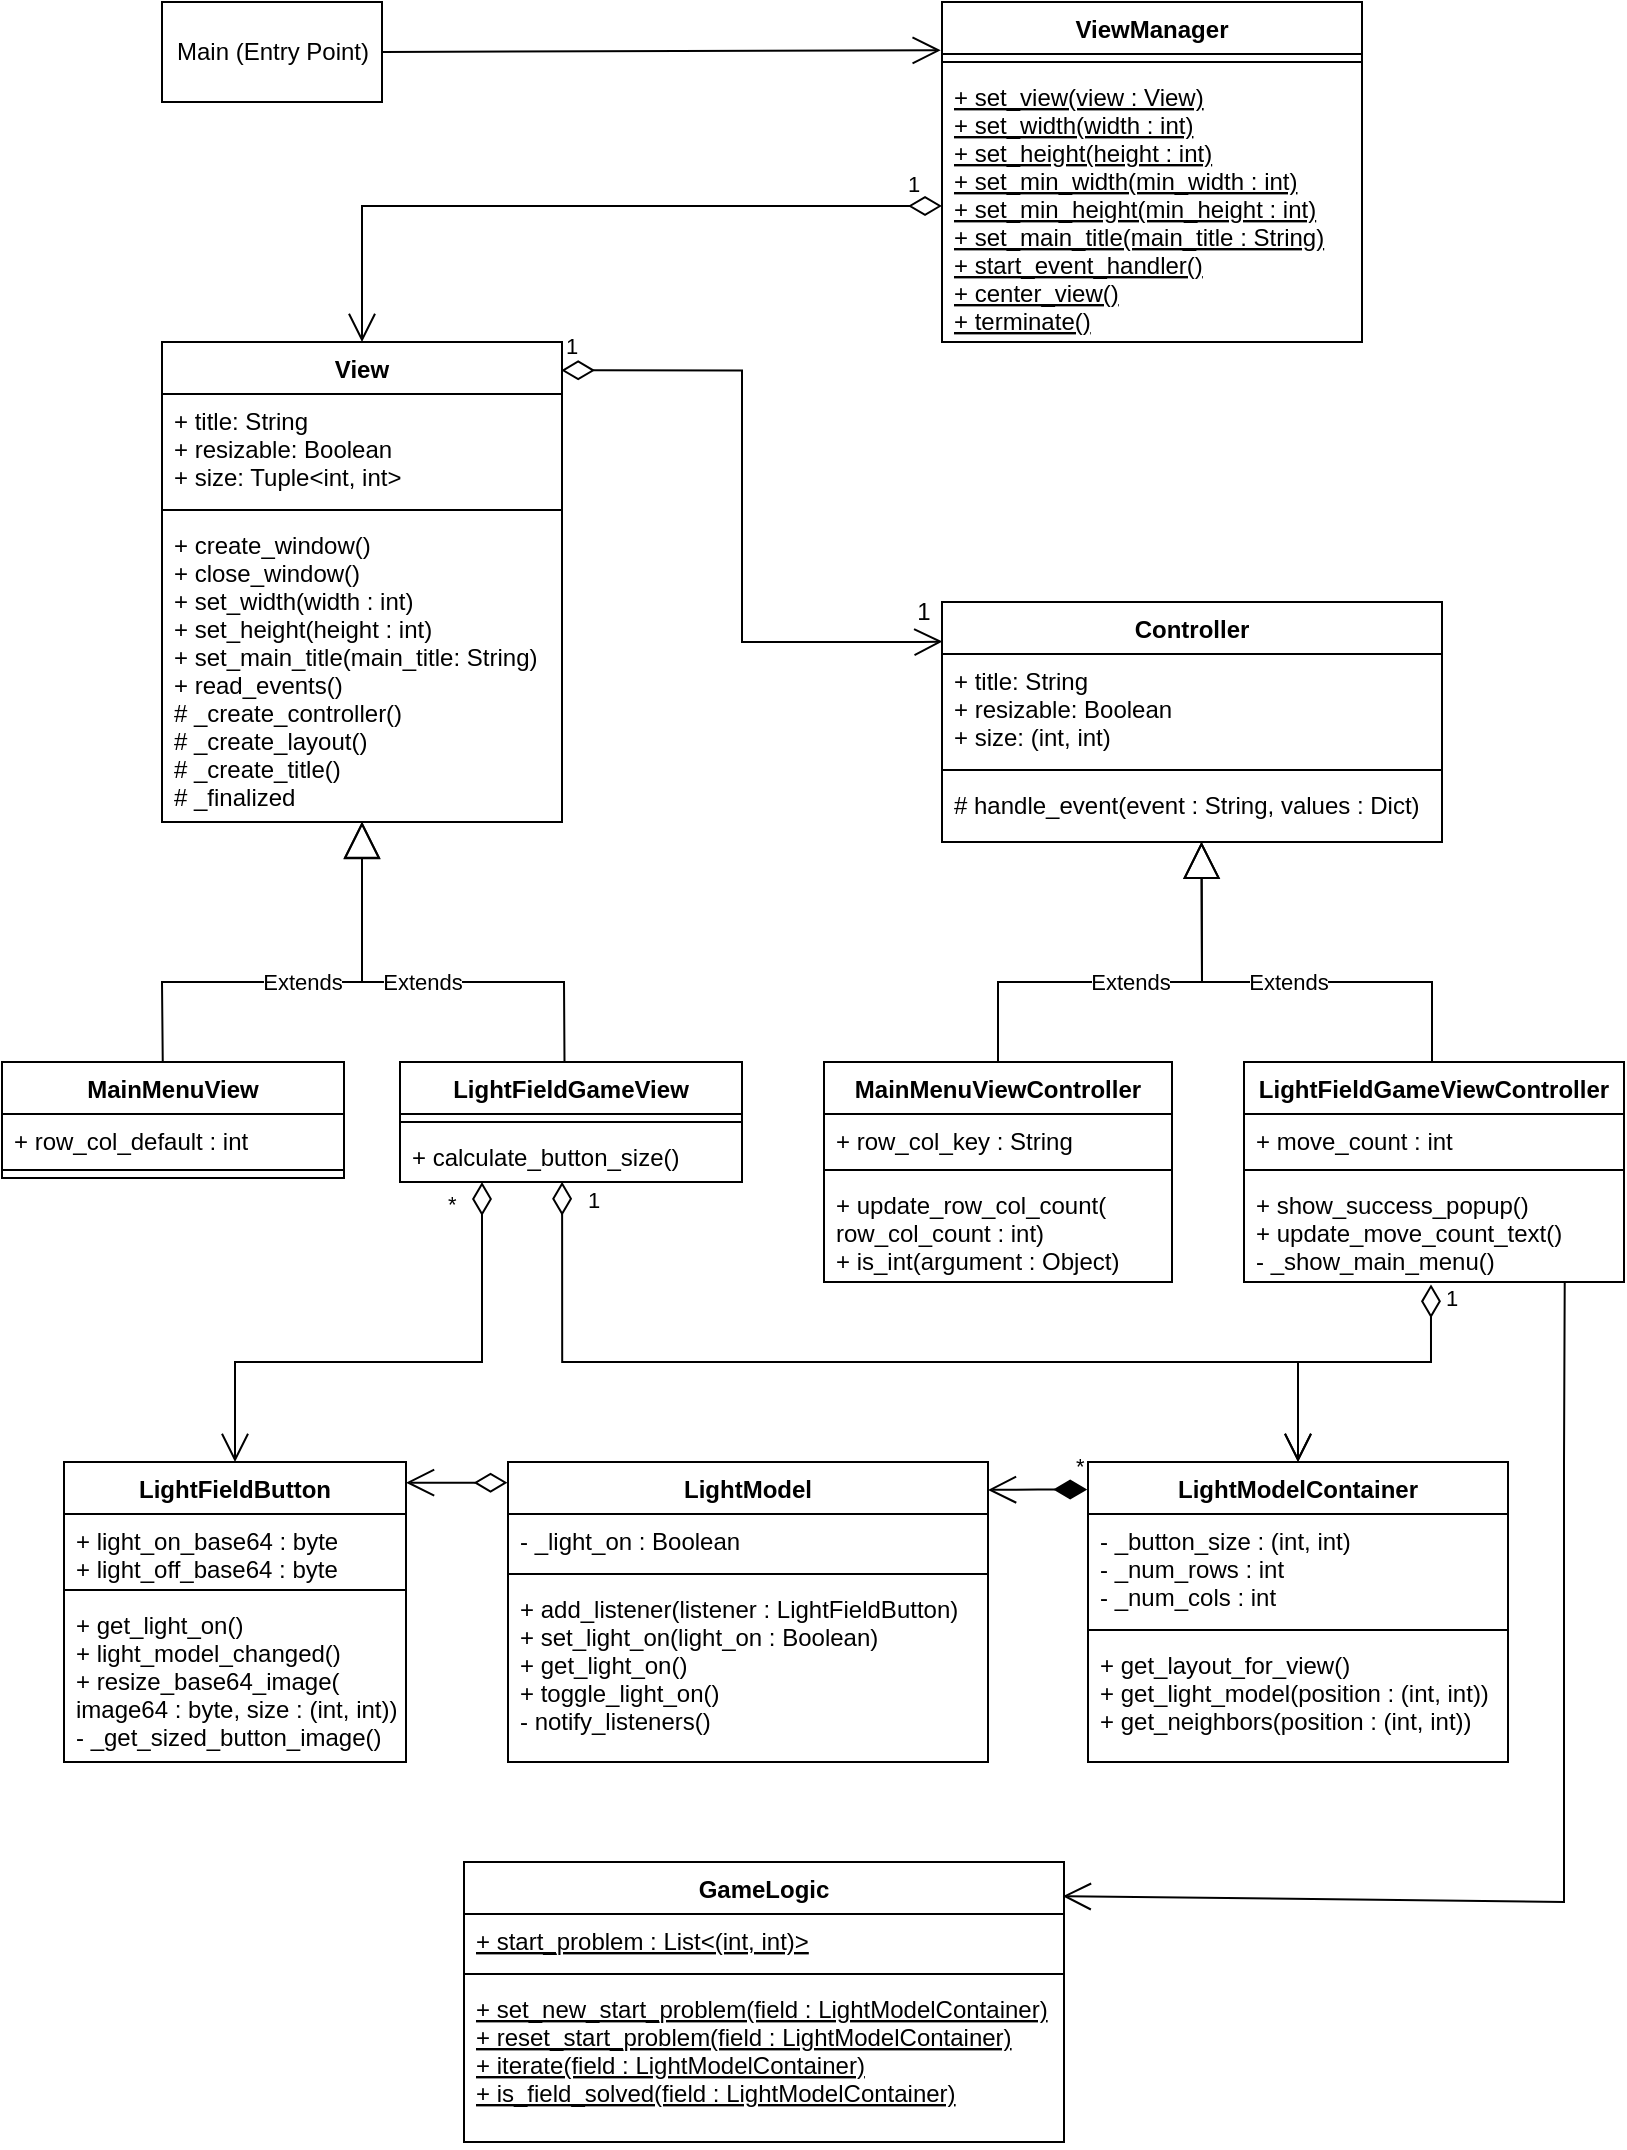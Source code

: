 <mxfile version="20.8.16" type="device"><diagram id="C5RBs43oDa-KdzZeNtuy" name="Page-1"><mxGraphModel dx="1838" dy="1126" grid="1" gridSize="10" guides="1" tooltips="1" connect="1" arrows="1" fold="1" page="1" pageScale="1" pageWidth="827" pageHeight="1169" math="0" shadow="0"><root><mxCell id="WIyWlLk6GJQsqaUBKTNV-0"/><mxCell id="WIyWlLk6GJQsqaUBKTNV-1" parent="WIyWlLk6GJQsqaUBKTNV-0"/><mxCell id="ZF4Zq4uF0TJ5nXS5oKdK-0" value="View" style="swimlane;fontStyle=1;align=center;verticalAlign=top;childLayout=stackLayout;horizontal=1;startSize=26;horizontalStack=0;resizeParent=1;resizeParentMax=0;resizeLast=0;collapsible=1;marginBottom=0;" parent="WIyWlLk6GJQsqaUBKTNV-1" vertex="1"><mxGeometry x="89" y="210" width="200" height="240" as="geometry"><mxRectangle x="331" y="310" width="70" height="30" as="alternateBounds"/></mxGeometry></mxCell><mxCell id="ZF4Zq4uF0TJ5nXS5oKdK-1" value="+ title: String&#10;+ resizable: Boolean&#10;+ size: Tuple&lt;int, int&gt;" style="text;strokeColor=none;fillColor=none;align=left;verticalAlign=top;spacingLeft=4;spacingRight=4;overflow=hidden;rotatable=0;points=[[0,0.5],[1,0.5]];portConstraint=eastwest;" parent="ZF4Zq4uF0TJ5nXS5oKdK-0" vertex="1"><mxGeometry y="26" width="200" height="54" as="geometry"/></mxCell><mxCell id="ZF4Zq4uF0TJ5nXS5oKdK-2" value="" style="line;strokeWidth=1;fillColor=none;align=left;verticalAlign=middle;spacingTop=-1;spacingLeft=3;spacingRight=3;rotatable=0;labelPosition=right;points=[];portConstraint=eastwest;strokeColor=inherit;" parent="ZF4Zq4uF0TJ5nXS5oKdK-0" vertex="1"><mxGeometry y="80" width="200" height="8" as="geometry"/></mxCell><mxCell id="ZF4Zq4uF0TJ5nXS5oKdK-3" value="+ create_window()&#10;+ close_window()&#10;+ set_width(width : int)&#10;+ set_height(height : int)&#10;+ set_main_title(main_title: String)&#10;+ read_events()&#10;# _create_controller()&#10;# _create_layout()&#10;# _create_title()&#10;# _finalized" style="text;strokeColor=none;fillColor=none;align=left;verticalAlign=top;spacingLeft=4;spacingRight=4;overflow=hidden;rotatable=0;points=[[0,0.5],[1,0.5]];portConstraint=eastwest;" parent="ZF4Zq4uF0TJ5nXS5oKdK-0" vertex="1"><mxGeometry y="88" width="200" height="152" as="geometry"/></mxCell><mxCell id="ZF4Zq4uF0TJ5nXS5oKdK-4" value="Extends" style="endArrow=block;endSize=16;endFill=0;html=1;rounded=0;exitX=0.47;exitY=-0.009;exitDx=0;exitDy=0;entryX=0.5;entryY=1;entryDx=0;entryDy=0;exitPerimeter=0;" parent="WIyWlLk6GJQsqaUBKTNV-1" source="Averi48yDeQcdV1van7F-58" target="ZF4Zq4uF0TJ5nXS5oKdK-0" edge="1"><mxGeometry width="160" relative="1" as="geometry"><mxPoint x="89.199" y="569.64" as="sourcePoint"/><mxPoint x="189" y="470" as="targetPoint"/><Array as="points"><mxPoint x="89" y="530"/><mxPoint x="189" y="530"/></Array></mxGeometry></mxCell><mxCell id="ZF4Zq4uF0TJ5nXS5oKdK-5" value="Extends" style="endArrow=block;endSize=16;endFill=0;html=1;rounded=0;exitX=0.481;exitY=-0.006;exitDx=0;exitDy=0;entryX=0.5;entryY=0.998;entryDx=0;entryDy=0;entryPerimeter=0;exitPerimeter=0;" parent="WIyWlLk6GJQsqaUBKTNV-1" source="Averi48yDeQcdV1van7F-50" target="ZF4Zq4uF0TJ5nXS5oKdK-3" edge="1"><mxGeometry width="160" relative="1" as="geometry"><mxPoint x="289" y="570" as="sourcePoint"/><mxPoint x="189" y="490" as="targetPoint"/><Array as="points"><mxPoint x="290" y="530"/><mxPoint x="189" y="530"/></Array></mxGeometry></mxCell><mxCell id="ZF4Zq4uF0TJ5nXS5oKdK-16" value="Controller" style="swimlane;fontStyle=1;align=center;verticalAlign=top;childLayout=stackLayout;horizontal=1;startSize=26;horizontalStack=0;resizeParent=1;resizeParentMax=0;resizeLast=0;collapsible=1;marginBottom=0;" parent="WIyWlLk6GJQsqaUBKTNV-1" vertex="1"><mxGeometry x="479" y="340" width="250" height="120" as="geometry"><mxRectangle x="331" y="310" width="70" height="30" as="alternateBounds"/></mxGeometry></mxCell><mxCell id="ZF4Zq4uF0TJ5nXS5oKdK-17" value="+ title: String&#10;+ resizable: Boolean&#10;+ size: (int, int)" style="text;strokeColor=none;fillColor=none;align=left;verticalAlign=top;spacingLeft=4;spacingRight=4;overflow=hidden;rotatable=0;points=[[0,0.5],[1,0.5]];portConstraint=eastwest;" parent="ZF4Zq4uF0TJ5nXS5oKdK-16" vertex="1"><mxGeometry y="26" width="250" height="54" as="geometry"/></mxCell><mxCell id="ZF4Zq4uF0TJ5nXS5oKdK-18" value="" style="line;strokeWidth=1;fillColor=none;align=left;verticalAlign=middle;spacingTop=-1;spacingLeft=3;spacingRight=3;rotatable=0;labelPosition=right;points=[];portConstraint=eastwest;strokeColor=inherit;" parent="ZF4Zq4uF0TJ5nXS5oKdK-16" vertex="1"><mxGeometry y="80" width="250" height="8" as="geometry"/></mxCell><mxCell id="ZF4Zq4uF0TJ5nXS5oKdK-19" value="# handle_event(event : String, values : Dict)" style="text;strokeColor=none;fillColor=none;align=left;verticalAlign=top;spacingLeft=4;spacingRight=4;overflow=hidden;rotatable=0;points=[[0,0.5],[1,0.5]];portConstraint=eastwest;" parent="ZF4Zq4uF0TJ5nXS5oKdK-16" vertex="1"><mxGeometry y="88" width="250" height="32" as="geometry"/></mxCell><mxCell id="-4Qqn3Kjbtr1k5ZhzK3o-0" value="Extends" style="endArrow=block;endSize=16;endFill=0;html=1;rounded=0;exitX=0.5;exitY=0;exitDx=0;exitDy=0;entryX=0.519;entryY=0.996;entryDx=0;entryDy=0;entryPerimeter=0;" parent="WIyWlLk6GJQsqaUBKTNV-1" source="Averi48yDeQcdV1van7F-41" target="ZF4Zq4uF0TJ5nXS5oKdK-19" edge="1"><mxGeometry width="160" relative="1" as="geometry"><mxPoint x="509" y="570" as="sourcePoint"/><mxPoint x="609" y="470" as="targetPoint"/><Array as="points"><mxPoint x="507" y="530"/><mxPoint x="609" y="530"/></Array></mxGeometry></mxCell><mxCell id="-4Qqn3Kjbtr1k5ZhzK3o-1" value="Extends" style="endArrow=block;endSize=16;endFill=0;html=1;rounded=0;exitX=0.5;exitY=0;exitDx=0;exitDy=0;entryX=0.519;entryY=0.997;entryDx=0;entryDy=0;entryPerimeter=0;" parent="WIyWlLk6GJQsqaUBKTNV-1" target="ZF4Zq4uF0TJ5nXS5oKdK-19" edge="1"><mxGeometry width="160" relative="1" as="geometry"><mxPoint x="724" y="570" as="sourcePoint"/><mxPoint x="659" y="480" as="targetPoint"/><Array as="points"><mxPoint x="724" y="530"/><mxPoint x="609" y="530"/></Array></mxGeometry></mxCell><mxCell id="Averi48yDeQcdV1van7F-1" value="Main (Entry Point)" style="html=1;" vertex="1" parent="WIyWlLk6GJQsqaUBKTNV-1"><mxGeometry x="89" y="40" width="110" height="50" as="geometry"/></mxCell><mxCell id="Averi48yDeQcdV1van7F-2" value="ViewManager" style="swimlane;fontStyle=1;align=center;verticalAlign=top;childLayout=stackLayout;horizontal=1;startSize=26;horizontalStack=0;resizeParent=1;resizeParentMax=0;resizeLast=0;collapsible=1;marginBottom=0;" vertex="1" parent="WIyWlLk6GJQsqaUBKTNV-1"><mxGeometry x="479" y="40" width="210" height="170" as="geometry"/></mxCell><mxCell id="Averi48yDeQcdV1van7F-4" value="" style="line;strokeWidth=1;fillColor=none;align=left;verticalAlign=middle;spacingTop=-1;spacingLeft=3;spacingRight=3;rotatable=0;labelPosition=right;points=[];portConstraint=eastwest;strokeColor=inherit;" vertex="1" parent="Averi48yDeQcdV1van7F-2"><mxGeometry y="26" width="210" height="8" as="geometry"/></mxCell><mxCell id="Averi48yDeQcdV1van7F-5" value="+ set_view(view : View)&#10;+ set_width(width : int)&#10;+ set_height(height : int)&#10;+ set_min_width(min_width : int)&#10;+ set_min_height(min_height : int)&#10;+ set_main_title(main_title : String)&#10;+ start_event_handler()&#10;+ center_view()&#10;+ terminate()" style="text;strokeColor=none;fillColor=none;align=left;verticalAlign=top;spacingLeft=4;spacingRight=4;overflow=hidden;rotatable=0;points=[[0,0.5],[1,0.5]];portConstraint=eastwest;fontStyle=4" vertex="1" parent="Averi48yDeQcdV1van7F-2"><mxGeometry y="34" width="210" height="136" as="geometry"/></mxCell><mxCell id="Averi48yDeQcdV1van7F-8" value="" style="endArrow=open;endFill=1;endSize=12;html=1;rounded=0;entryX=-0.003;entryY=0.142;entryDx=0;entryDy=0;entryPerimeter=0;exitX=1;exitY=0.5;exitDx=0;exitDy=0;" edge="1" parent="WIyWlLk6GJQsqaUBKTNV-1" source="Averi48yDeQcdV1van7F-1" target="Averi48yDeQcdV1van7F-2"><mxGeometry width="160" relative="1" as="geometry"><mxPoint x="230" y="64.66" as="sourcePoint"/><mxPoint x="390" y="64.66" as="targetPoint"/></mxGeometry></mxCell><mxCell id="Averi48yDeQcdV1van7F-9" value="LightFieldButton" style="swimlane;fontStyle=1;align=center;verticalAlign=top;childLayout=stackLayout;horizontal=1;startSize=26;horizontalStack=0;resizeParent=1;resizeParentMax=0;resizeLast=0;collapsible=1;marginBottom=0;" vertex="1" parent="WIyWlLk6GJQsqaUBKTNV-1"><mxGeometry x="40" y="770" width="171" height="150" as="geometry"/></mxCell><mxCell id="Averi48yDeQcdV1van7F-10" value="+ light_on_base64 : byte&#10;+ light_off_base64 : byte" style="text;strokeColor=none;fillColor=none;align=left;verticalAlign=top;spacingLeft=4;spacingRight=4;overflow=hidden;rotatable=0;points=[[0,0.5],[1,0.5]];portConstraint=eastwest;" vertex="1" parent="Averi48yDeQcdV1van7F-9"><mxGeometry y="26" width="171" height="34" as="geometry"/></mxCell><mxCell id="Averi48yDeQcdV1van7F-11" value="" style="line;strokeWidth=1;fillColor=none;align=left;verticalAlign=middle;spacingTop=-1;spacingLeft=3;spacingRight=3;rotatable=0;labelPosition=right;points=[];portConstraint=eastwest;strokeColor=inherit;" vertex="1" parent="Averi48yDeQcdV1van7F-9"><mxGeometry y="60" width="171" height="8" as="geometry"/></mxCell><mxCell id="Averi48yDeQcdV1van7F-12" value="+ get_light_on()&#10;+ light_model_changed()&#10;+ resize_base64_image(&#10;image64 : byte, size : (int, int))&#10;- _get_sized_button_image()" style="text;strokeColor=none;fillColor=none;align=left;verticalAlign=top;spacingLeft=4;spacingRight=4;overflow=hidden;rotatable=0;points=[[0,0.5],[1,0.5]];portConstraint=eastwest;fontStyle=0" vertex="1" parent="Averi48yDeQcdV1van7F-9"><mxGeometry y="68" width="171" height="82" as="geometry"/></mxCell><mxCell id="Averi48yDeQcdV1van7F-13" value="LightModel" style="swimlane;fontStyle=1;align=center;verticalAlign=top;childLayout=stackLayout;horizontal=1;startSize=26;horizontalStack=0;resizeParent=1;resizeParentMax=0;resizeLast=0;collapsible=1;marginBottom=0;" vertex="1" parent="WIyWlLk6GJQsqaUBKTNV-1"><mxGeometry x="262" y="770" width="240" height="150" as="geometry"/></mxCell><mxCell id="Averi48yDeQcdV1van7F-14" value="- _light_on : Boolean" style="text;strokeColor=none;fillColor=none;align=left;verticalAlign=top;spacingLeft=4;spacingRight=4;overflow=hidden;rotatable=0;points=[[0,0.5],[1,0.5]];portConstraint=eastwest;" vertex="1" parent="Averi48yDeQcdV1van7F-13"><mxGeometry y="26" width="240" height="26" as="geometry"/></mxCell><mxCell id="Averi48yDeQcdV1van7F-15" value="" style="line;strokeWidth=1;fillColor=none;align=left;verticalAlign=middle;spacingTop=-1;spacingLeft=3;spacingRight=3;rotatable=0;labelPosition=right;points=[];portConstraint=eastwest;strokeColor=inherit;" vertex="1" parent="Averi48yDeQcdV1van7F-13"><mxGeometry y="52" width="240" height="8" as="geometry"/></mxCell><mxCell id="Averi48yDeQcdV1van7F-16" value="+ add_listener(listener : LightFieldButton)&#10;+ set_light_on(light_on : Boolean)&#10;+ get_light_on()&#10;+ toggle_light_on()&#10;- notify_listeners()" style="text;strokeColor=none;fillColor=none;align=left;verticalAlign=top;spacingLeft=4;spacingRight=4;overflow=hidden;rotatable=0;points=[[0,0.5],[1,0.5]];portConstraint=eastwest;" vertex="1" parent="Averi48yDeQcdV1van7F-13"><mxGeometry y="60" width="240" height="90" as="geometry"/></mxCell><mxCell id="Averi48yDeQcdV1van7F-17" value="LightModelContainer" style="swimlane;fontStyle=1;align=center;verticalAlign=top;childLayout=stackLayout;horizontal=1;startSize=26;horizontalStack=0;resizeParent=1;resizeParentMax=0;resizeLast=0;collapsible=1;marginBottom=0;" vertex="1" parent="WIyWlLk6GJQsqaUBKTNV-1"><mxGeometry x="552" y="770" width="210" height="150" as="geometry"/></mxCell><mxCell id="Averi48yDeQcdV1van7F-18" value="- _button_size : (int, int)&#10;- _num_rows : int&#10;- _num_cols : int" style="text;strokeColor=none;fillColor=none;align=left;verticalAlign=top;spacingLeft=4;spacingRight=4;overflow=hidden;rotatable=0;points=[[0,0.5],[1,0.5]];portConstraint=eastwest;" vertex="1" parent="Averi48yDeQcdV1van7F-17"><mxGeometry y="26" width="210" height="54" as="geometry"/></mxCell><mxCell id="Averi48yDeQcdV1van7F-19" value="" style="line;strokeWidth=1;fillColor=none;align=left;verticalAlign=middle;spacingTop=-1;spacingLeft=3;spacingRight=3;rotatable=0;labelPosition=right;points=[];portConstraint=eastwest;strokeColor=inherit;" vertex="1" parent="Averi48yDeQcdV1van7F-17"><mxGeometry y="80" width="210" height="8" as="geometry"/></mxCell><mxCell id="Averi48yDeQcdV1van7F-20" value="+ get_layout_for_view()&#10;+ get_light_model(position : (int, int))&#10;+ get_neighbors(position : (int, int))&#10;" style="text;strokeColor=none;fillColor=none;align=left;verticalAlign=top;spacingLeft=4;spacingRight=4;overflow=hidden;rotatable=0;points=[[0,0.5],[1,0.5]];portConstraint=eastwest;" vertex="1" parent="Averi48yDeQcdV1van7F-17"><mxGeometry y="88" width="210" height="62" as="geometry"/></mxCell><mxCell id="Averi48yDeQcdV1van7F-21" value="" style="group" vertex="1" connectable="0" parent="WIyWlLk6GJQsqaUBKTNV-1"><mxGeometry x="379" y="224" width="121" height="136" as="geometry"/></mxCell><mxCell id="-4Qqn3Kjbtr1k5ZhzK3o-5" value="1" style="text;html=1;strokeColor=none;fillColor=none;align=center;verticalAlign=middle;whiteSpace=wrap;rounded=0;" parent="Averi48yDeQcdV1van7F-21" vertex="1"><mxGeometry x="61" y="106" width="60" height="30" as="geometry"/></mxCell><mxCell id="Averi48yDeQcdV1van7F-0" value="1" style="endArrow=open;html=1;endSize=12;startArrow=diamondThin;startSize=14;startFill=0;edgeStyle=orthogonalEdgeStyle;align=left;verticalAlign=bottom;rounded=0;exitX=0.998;exitY=0.059;exitDx=0;exitDy=0;exitPerimeter=0;entryX=0.001;entryY=0.165;entryDx=0;entryDy=0;entryPerimeter=0;" edge="1" parent="Averi48yDeQcdV1van7F-21" source="ZF4Zq4uF0TJ5nXS5oKdK-0" target="ZF4Zq4uF0TJ5nXS5oKdK-16"><mxGeometry x="-1" y="3" relative="1" as="geometry"><mxPoint x="-60" y="126" as="sourcePoint"/><mxPoint x="90" y="116" as="targetPoint"/><Array as="points"><mxPoint/><mxPoint y="136"/><mxPoint x="90" y="136"/></Array></mxGeometry></mxCell><mxCell id="Averi48yDeQcdV1van7F-22" value="" style="endArrow=open;html=1;endSize=12;startArrow=diamondThin;startSize=14;startFill=0;edgeStyle=orthogonalEdgeStyle;align=left;verticalAlign=bottom;rounded=0;exitX=-0.001;exitY=0.069;exitDx=0;exitDy=0;exitPerimeter=0;entryX=1;entryY=0.069;entryDx=0;entryDy=0;entryPerimeter=0;" edge="1" parent="WIyWlLk6GJQsqaUBKTNV-1" source="Averi48yDeQcdV1van7F-13" target="Averi48yDeQcdV1van7F-9"><mxGeometry x="-1" y="3" relative="1" as="geometry"><mxPoint x="256" y="730" as="sourcePoint"/><mxPoint x="222" y="790" as="targetPoint"/><Array as="points"/></mxGeometry></mxCell><mxCell id="Averi48yDeQcdV1van7F-23" value="*" style="endArrow=open;html=1;endSize=12;startArrow=diamondThin;startSize=14;startFill=1;edgeStyle=orthogonalEdgeStyle;align=left;verticalAlign=bottom;rounded=0;exitX=-0.002;exitY=0.092;exitDx=0;exitDy=0;exitPerimeter=0;entryX=1;entryY=0.093;entryDx=0;entryDy=0;entryPerimeter=0;" edge="1" parent="WIyWlLk6GJQsqaUBKTNV-1" source="Averi48yDeQcdV1van7F-17" target="Averi48yDeQcdV1van7F-13"><mxGeometry x="-0.693" y="-3" relative="1" as="geometry"><mxPoint x="512" y="960" as="sourcePoint"/><mxPoint x="672" y="960" as="targetPoint"/><mxPoint as="offset"/></mxGeometry></mxCell><mxCell id="Averi48yDeQcdV1van7F-24" value="1" style="endArrow=open;html=1;endSize=12;startArrow=diamondThin;startSize=14;startFill=0;edgeStyle=orthogonalEdgeStyle;align=left;verticalAlign=bottom;rounded=0;entryX=0.5;entryY=0;entryDx=0;entryDy=0;exitX=0.474;exitY=0.996;exitDx=0;exitDy=0;exitPerimeter=0;" edge="1" parent="WIyWlLk6GJQsqaUBKTNV-1" source="Averi48yDeQcdV1van7F-53" target="Averi48yDeQcdV1van7F-17"><mxGeometry x="-0.929" y="11" relative="1" as="geometry"><mxPoint x="360" y="670" as="sourcePoint"/><mxPoint x="410" y="640" as="targetPoint"/><Array as="points"><mxPoint x="289" y="720"/><mxPoint x="657" y="720"/></Array><mxPoint as="offset"/></mxGeometry></mxCell><mxCell id="Averi48yDeQcdV1van7F-25" value="1" style="endArrow=open;html=1;endSize=12;startArrow=diamondThin;startSize=14;startFill=0;edgeStyle=orthogonalEdgeStyle;align=left;verticalAlign=bottom;rounded=0;entryX=0.5;entryY=0;entryDx=0;entryDy=0;exitX=0.492;exitY=1.023;exitDx=0;exitDy=0;exitPerimeter=0;" edge="1" parent="WIyWlLk6GJQsqaUBKTNV-1" source="Averi48yDeQcdV1van7F-36" target="Averi48yDeQcdV1van7F-17"><mxGeometry x="-0.793" y="6" relative="1" as="geometry"><mxPoint x="700" y="700" as="sourcePoint"/><mxPoint x="670" y="680" as="targetPoint"/><Array as="points"><mxPoint x="724" y="720"/><mxPoint x="657" y="720"/></Array><mxPoint as="offset"/></mxGeometry></mxCell><mxCell id="Averi48yDeQcdV1van7F-26" value="GameLogic" style="swimlane;fontStyle=1;align=center;verticalAlign=top;childLayout=stackLayout;horizontal=1;startSize=26;horizontalStack=0;resizeParent=1;resizeParentMax=0;resizeLast=0;collapsible=1;marginBottom=0;" vertex="1" parent="WIyWlLk6GJQsqaUBKTNV-1"><mxGeometry x="240" y="970" width="300" height="140" as="geometry"/></mxCell><mxCell id="Averi48yDeQcdV1van7F-27" value="+ start_problem : List&lt;(int, int)&gt;" style="text;strokeColor=none;fillColor=none;align=left;verticalAlign=top;spacingLeft=4;spacingRight=4;overflow=hidden;rotatable=0;points=[[0,0.5],[1,0.5]];portConstraint=eastwest;fontStyle=4" vertex="1" parent="Averi48yDeQcdV1van7F-26"><mxGeometry y="26" width="300" height="26" as="geometry"/></mxCell><mxCell id="Averi48yDeQcdV1van7F-28" value="" style="line;strokeWidth=1;fillColor=none;align=left;verticalAlign=middle;spacingTop=-1;spacingLeft=3;spacingRight=3;rotatable=0;labelPosition=right;points=[];portConstraint=eastwest;strokeColor=inherit;" vertex="1" parent="Averi48yDeQcdV1van7F-26"><mxGeometry y="52" width="300" height="8" as="geometry"/></mxCell><mxCell id="Averi48yDeQcdV1van7F-29" value="+ set_new_start_problem(field : LightModelContainer)&#10;+ reset_start_problem(field : LightModelContainer)&#10;+ iterate(field : LightModelContainer)&#10;+ is_field_solved(field : LightModelContainer)" style="text;strokeColor=none;fillColor=none;align=left;verticalAlign=top;spacingLeft=4;spacingRight=4;overflow=hidden;rotatable=0;points=[[0,0.5],[1,0.5]];portConstraint=eastwest;fontStyle=4" vertex="1" parent="Averi48yDeQcdV1van7F-26"><mxGeometry y="60" width="300" height="80" as="geometry"/></mxCell><mxCell id="Averi48yDeQcdV1van7F-30" value="" style="endArrow=open;endFill=1;endSize=12;html=1;rounded=0;exitX=0.844;exitY=1.002;exitDx=0;exitDy=0;entryX=0.998;entryY=0.122;entryDx=0;entryDy=0;entryPerimeter=0;exitPerimeter=0;" edge="1" parent="WIyWlLk6GJQsqaUBKTNV-1" source="Averi48yDeQcdV1van7F-36" target="Averi48yDeQcdV1van7F-26"><mxGeometry width="160" relative="1" as="geometry"><mxPoint x="771.5" y="660" as="sourcePoint"/><mxPoint x="580" y="960" as="targetPoint"/><Array as="points"><mxPoint x="790" y="770"/><mxPoint x="790" y="990"/></Array></mxGeometry></mxCell><mxCell id="Averi48yDeQcdV1van7F-31" value="*" style="endArrow=open;html=1;endSize=12;startArrow=diamondThin;startSize=14;startFill=0;edgeStyle=orthogonalEdgeStyle;align=left;verticalAlign=bottom;rounded=0;entryX=0.5;entryY=0;entryDx=0;entryDy=0;" edge="1" parent="WIyWlLk6GJQsqaUBKTNV-1" source="Averi48yDeQcdV1van7F-53" target="Averi48yDeQcdV1van7F-9"><mxGeometry x="-0.849" y="-19" relative="1" as="geometry"><mxPoint x="270" y="660" as="sourcePoint"/><mxPoint x="240" y="660" as="targetPoint"/><Array as="points"><mxPoint x="249" y="720"/><mxPoint x="125" y="720"/></Array><mxPoint as="offset"/></mxGeometry></mxCell><mxCell id="Averi48yDeQcdV1van7F-32" value="1" style="endArrow=open;html=1;endSize=12;startArrow=diamondThin;startSize=14;startFill=0;edgeStyle=orthogonalEdgeStyle;align=left;verticalAlign=bottom;rounded=0;entryX=0.5;entryY=0;entryDx=0;entryDy=0;exitX=0;exitY=0.5;exitDx=0;exitDy=0;" edge="1" parent="WIyWlLk6GJQsqaUBKTNV-1" source="Averi48yDeQcdV1van7F-5" target="ZF4Zq4uF0TJ5nXS5oKdK-0"><mxGeometry x="-0.894" y="-2" relative="1" as="geometry"><mxPoint x="90" y="130" as="sourcePoint"/><mxPoint x="250" y="130" as="targetPoint"/><mxPoint as="offset"/></mxGeometry></mxCell><mxCell id="Averi48yDeQcdV1van7F-33" value="LightFieldGameViewController" style="swimlane;fontStyle=1;align=center;verticalAlign=top;childLayout=stackLayout;horizontal=1;startSize=26;horizontalStack=0;resizeParent=1;resizeParentMax=0;resizeLast=0;collapsible=1;marginBottom=0;" vertex="1" parent="WIyWlLk6GJQsqaUBKTNV-1"><mxGeometry x="630" y="570" width="190" height="110" as="geometry"/></mxCell><mxCell id="Averi48yDeQcdV1van7F-34" value="+ move_count : int" style="text;strokeColor=none;fillColor=none;align=left;verticalAlign=top;spacingLeft=4;spacingRight=4;overflow=hidden;rotatable=0;points=[[0,0.5],[1,0.5]];portConstraint=eastwest;" vertex="1" parent="Averi48yDeQcdV1van7F-33"><mxGeometry y="26" width="190" height="24" as="geometry"/></mxCell><mxCell id="Averi48yDeQcdV1van7F-35" value="" style="line;strokeWidth=1;fillColor=none;align=left;verticalAlign=middle;spacingTop=-1;spacingLeft=3;spacingRight=3;rotatable=0;labelPosition=right;points=[];portConstraint=eastwest;strokeColor=inherit;" vertex="1" parent="Averi48yDeQcdV1van7F-33"><mxGeometry y="50" width="190" height="8" as="geometry"/></mxCell><mxCell id="Averi48yDeQcdV1van7F-36" value="+ show_success_popup()&#10;+ update_move_count_text()&#10;- _show_main_menu()" style="text;strokeColor=none;fillColor=none;align=left;verticalAlign=top;spacingLeft=4;spacingRight=4;overflow=hidden;rotatable=0;points=[[0,0.5],[1,0.5]];portConstraint=eastwest;" vertex="1" parent="Averi48yDeQcdV1van7F-33"><mxGeometry y="58" width="190" height="52" as="geometry"/></mxCell><mxCell id="Averi48yDeQcdV1van7F-41" value="MainMenuViewController" style="swimlane;fontStyle=1;align=center;verticalAlign=top;childLayout=stackLayout;horizontal=1;startSize=26;horizontalStack=0;resizeParent=1;resizeParentMax=0;resizeLast=0;collapsible=1;marginBottom=0;" vertex="1" parent="WIyWlLk6GJQsqaUBKTNV-1"><mxGeometry x="420" y="570" width="174" height="110" as="geometry"/></mxCell><mxCell id="Averi48yDeQcdV1van7F-42" value="+ row_col_key : String" style="text;strokeColor=none;fillColor=none;align=left;verticalAlign=top;spacingLeft=4;spacingRight=4;overflow=hidden;rotatable=0;points=[[0,0.5],[1,0.5]];portConstraint=eastwest;" vertex="1" parent="Averi48yDeQcdV1van7F-41"><mxGeometry y="26" width="174" height="24" as="geometry"/></mxCell><mxCell id="Averi48yDeQcdV1van7F-43" value="" style="line;strokeWidth=1;fillColor=none;align=left;verticalAlign=middle;spacingTop=-1;spacingLeft=3;spacingRight=3;rotatable=0;labelPosition=right;points=[];portConstraint=eastwest;strokeColor=inherit;" vertex="1" parent="Averi48yDeQcdV1van7F-41"><mxGeometry y="50" width="174" height="8" as="geometry"/></mxCell><mxCell id="Averi48yDeQcdV1van7F-44" value="+ update_row_col_count(&#10;row_col_count : int)&#10;+ is_int(argument : Object)" style="text;strokeColor=none;fillColor=none;align=left;verticalAlign=top;spacingLeft=4;spacingRight=4;overflow=hidden;rotatable=0;points=[[0,0.5],[1,0.5]];portConstraint=eastwest;" vertex="1" parent="Averi48yDeQcdV1van7F-41"><mxGeometry y="58" width="174" height="52" as="geometry"/></mxCell><mxCell id="Averi48yDeQcdV1van7F-50" value="LightFieldGameView" style="swimlane;fontStyle=1;align=center;verticalAlign=top;childLayout=stackLayout;horizontal=1;startSize=26;horizontalStack=0;resizeParent=1;resizeParentMax=0;resizeLast=0;collapsible=1;marginBottom=0;" vertex="1" parent="WIyWlLk6GJQsqaUBKTNV-1"><mxGeometry x="208" y="570" width="171" height="60" as="geometry"/></mxCell><mxCell id="Averi48yDeQcdV1van7F-52" value="" style="line;strokeWidth=1;fillColor=none;align=left;verticalAlign=middle;spacingTop=-1;spacingLeft=3;spacingRight=3;rotatable=0;labelPosition=right;points=[];portConstraint=eastwest;strokeColor=inherit;" vertex="1" parent="Averi48yDeQcdV1van7F-50"><mxGeometry y="26" width="171" height="8" as="geometry"/></mxCell><mxCell id="Averi48yDeQcdV1van7F-53" value="+ calculate_button_size()" style="text;strokeColor=none;fillColor=none;align=left;verticalAlign=top;spacingLeft=4;spacingRight=4;overflow=hidden;rotatable=0;points=[[0,0.5],[1,0.5]];portConstraint=eastwest;fontStyle=0" vertex="1" parent="Averi48yDeQcdV1van7F-50"><mxGeometry y="34" width="171" height="26" as="geometry"/></mxCell><mxCell id="Averi48yDeQcdV1van7F-58" value="MainMenuView" style="swimlane;fontStyle=1;align=center;verticalAlign=top;childLayout=stackLayout;horizontal=1;startSize=26;horizontalStack=0;resizeParent=1;resizeParentMax=0;resizeLast=0;collapsible=1;marginBottom=0;" vertex="1" parent="WIyWlLk6GJQsqaUBKTNV-1"><mxGeometry x="9" y="570" width="171" height="58" as="geometry"><mxRectangle x="331" y="310" width="70" height="30" as="alternateBounds"/></mxGeometry></mxCell><mxCell id="Averi48yDeQcdV1van7F-59" value="+ row_col_default : int" style="text;strokeColor=none;fillColor=none;align=left;verticalAlign=top;spacingLeft=4;spacingRight=4;overflow=hidden;rotatable=0;points=[[0,0.5],[1,0.5]];portConstraint=eastwest;" vertex="1" parent="Averi48yDeQcdV1van7F-58"><mxGeometry y="26" width="171" height="24" as="geometry"/></mxCell><mxCell id="Averi48yDeQcdV1van7F-60" value="" style="line;strokeWidth=1;fillColor=none;align=left;verticalAlign=middle;spacingTop=-1;spacingLeft=3;spacingRight=3;rotatable=0;labelPosition=right;points=[];portConstraint=eastwest;strokeColor=inherit;" vertex="1" parent="Averi48yDeQcdV1van7F-58"><mxGeometry y="50" width="171" height="8" as="geometry"/></mxCell></root></mxGraphModel></diagram></mxfile>